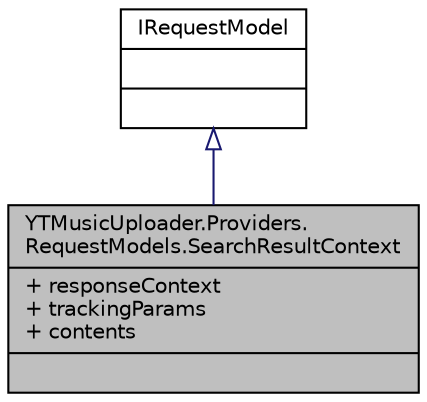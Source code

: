 digraph "YTMusicUploader.Providers.RequestModels.SearchResultContext"
{
 // LATEX_PDF_SIZE
  edge [fontname="Helvetica",fontsize="10",labelfontname="Helvetica",labelfontsize="10"];
  node [fontname="Helvetica",fontsize="10",shape=record];
  Node1 [label="{YTMusicUploader.Providers.\lRequestModels.SearchResultContext\n|+ responseContext\l+ trackingParams\l+ contents\l|}",height=0.2,width=0.4,color="black", fillcolor="grey75", style="filled", fontcolor="black",tooltip="Deserialised HttpWebRequest response body received from YouTube Music after a search"];
  Node2 -> Node1 [dir="back",color="midnightblue",fontsize="10",style="solid",arrowtail="onormal",fontname="Helvetica"];
  Node2 [label="{IRequestModel\n||}",height=0.2,width=0.4,color="black", fillcolor="white", style="filled",URL="$d4/d23/interface_y_t_music_uploader_1_1_providers_1_1_request_models_1_1_i_request_model.html",tooltip=" "];
}

